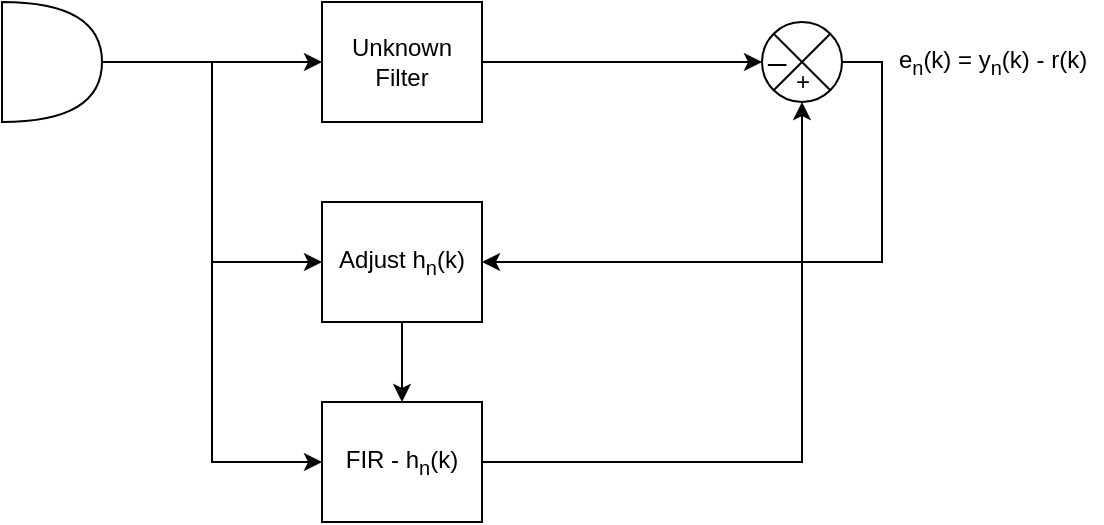 <mxfile version="12.3.1" type="device" pages="1"><diagram id="l3aQV5toGX1OsmfnAfUa" name="Page-1"><mxGraphModel dx="904" dy="535" grid="1" gridSize="10" guides="1" tooltips="1" connect="1" arrows="1" fold="1" page="1" pageScale="1" pageWidth="1100" pageHeight="850" math="0" shadow="0"><root><mxCell id="0"/><mxCell id="1" parent="0"/><mxCell id="rdYT7adzK3yMy9rj-B3q-7" style="edgeStyle=orthogonalEdgeStyle;rounded=0;orthogonalLoop=1;jettySize=auto;html=1;exitX=1;exitY=0.5;exitDx=0;exitDy=0;entryX=0;entryY=0.5;entryDx=0;entryDy=0;entryPerimeter=0;" edge="1" parent="1" source="rdYT7adzK3yMy9rj-B3q-1" target="rdYT7adzK3yMy9rj-B3q-6"><mxGeometry relative="1" as="geometry"/></mxCell><mxCell id="rdYT7adzK3yMy9rj-B3q-1" value="Unknown&lt;br&gt;Filter" style="rounded=0;whiteSpace=wrap;html=1;" vertex="1" parent="1"><mxGeometry x="320" y="120" width="80" height="60" as="geometry"/></mxCell><mxCell id="rdYT7adzK3yMy9rj-B3q-17" style="edgeStyle=orthogonalEdgeStyle;rounded=0;orthogonalLoop=1;jettySize=auto;html=1;exitX=1;exitY=0.5;exitDx=0;exitDy=0;entryX=0.5;entryY=1;entryDx=0;entryDy=0;entryPerimeter=0;" edge="1" parent="1" source="rdYT7adzK3yMy9rj-B3q-2" target="rdYT7adzK3yMy9rj-B3q-6"><mxGeometry relative="1" as="geometry"/></mxCell><mxCell id="rdYT7adzK3yMy9rj-B3q-2" value="FIR - h&lt;sub&gt;n&lt;/sub&gt;(k)" style="rounded=0;whiteSpace=wrap;html=1;" vertex="1" parent="1"><mxGeometry x="320" y="320" width="80" height="60" as="geometry"/></mxCell><mxCell id="rdYT7adzK3yMy9rj-B3q-23" style="edgeStyle=orthogonalEdgeStyle;rounded=0;orthogonalLoop=1;jettySize=auto;html=1;exitX=0.5;exitY=1;exitDx=0;exitDy=0;entryX=0.5;entryY=0;entryDx=0;entryDy=0;" edge="1" parent="1" source="rdYT7adzK3yMy9rj-B3q-3" target="rdYT7adzK3yMy9rj-B3q-2"><mxGeometry relative="1" as="geometry"/></mxCell><mxCell id="rdYT7adzK3yMy9rj-B3q-3" value="Adjust h&lt;sub&gt;n&lt;/sub&gt;(k)" style="rounded=0;whiteSpace=wrap;html=1;" vertex="1" parent="1"><mxGeometry x="320" y="220" width="80" height="60" as="geometry"/></mxCell><mxCell id="rdYT7adzK3yMy9rj-B3q-15" value="" style="group" vertex="1" connectable="0" parent="1"><mxGeometry x="539" y="130" width="41" height="40" as="geometry"/></mxCell><mxCell id="rdYT7adzK3yMy9rj-B3q-6" value="" style="verticalLabelPosition=bottom;verticalAlign=top;html=1;shape=mxgraph.flowchart.or;" vertex="1" parent="rdYT7adzK3yMy9rj-B3q-15"><mxGeometry x="1" width="40" height="40" as="geometry"/></mxCell><mxCell id="rdYT7adzK3yMy9rj-B3q-10" value="&lt;font style=&quot;font-size: 16px&quot;&gt;_&lt;/font&gt;" style="text;html=1;align=center;verticalAlign=middle;resizable=0;points=[];;autosize=1;rotation=-180;" vertex="1" parent="rdYT7adzK3yMy9rj-B3q-15"><mxGeometry y="20" width="19" height="20" as="geometry"/></mxCell><mxCell id="rdYT7adzK3yMy9rj-B3q-11" value="&lt;font&gt;+&lt;br&gt;&lt;/font&gt;" style="text;html=1;align=center;verticalAlign=middle;resizable=0;points=[];;autosize=1;" vertex="1" parent="rdYT7adzK3yMy9rj-B3q-15"><mxGeometry x="11" y="20" width="20" height="20" as="geometry"/></mxCell><mxCell id="rdYT7adzK3yMy9rj-B3q-18" style="edgeStyle=orthogonalEdgeStyle;rounded=0;orthogonalLoop=1;jettySize=auto;html=1;exitX=1;exitY=0.5;exitDx=0;exitDy=0;exitPerimeter=0;entryX=1;entryY=0.5;entryDx=0;entryDy=0;" edge="1" parent="1" source="rdYT7adzK3yMy9rj-B3q-6" target="rdYT7adzK3yMy9rj-B3q-3"><mxGeometry relative="1" as="geometry"/></mxCell><mxCell id="rdYT7adzK3yMy9rj-B3q-20" style="edgeStyle=orthogonalEdgeStyle;rounded=0;orthogonalLoop=1;jettySize=auto;html=1;exitX=1;exitY=0.5;exitDx=0;exitDy=0;exitPerimeter=0;entryX=0;entryY=0.5;entryDx=0;entryDy=0;" edge="1" parent="1" source="rdYT7adzK3yMy9rj-B3q-19" target="rdYT7adzK3yMy9rj-B3q-1"><mxGeometry relative="1" as="geometry"/></mxCell><mxCell id="rdYT7adzK3yMy9rj-B3q-21" style="edgeStyle=orthogonalEdgeStyle;rounded=0;orthogonalLoop=1;jettySize=auto;html=1;exitX=1;exitY=0.5;exitDx=0;exitDy=0;exitPerimeter=0;entryX=0;entryY=0.5;entryDx=0;entryDy=0;" edge="1" parent="1" source="rdYT7adzK3yMy9rj-B3q-19" target="rdYT7adzK3yMy9rj-B3q-3"><mxGeometry relative="1" as="geometry"/></mxCell><mxCell id="rdYT7adzK3yMy9rj-B3q-22" style="edgeStyle=orthogonalEdgeStyle;rounded=0;orthogonalLoop=1;jettySize=auto;html=1;exitX=1;exitY=0.5;exitDx=0;exitDy=0;exitPerimeter=0;entryX=0;entryY=0.5;entryDx=0;entryDy=0;" edge="1" parent="1" source="rdYT7adzK3yMy9rj-B3q-19" target="rdYT7adzK3yMy9rj-B3q-2"><mxGeometry relative="1" as="geometry"/></mxCell><mxCell id="rdYT7adzK3yMy9rj-B3q-19" value="" style="shape=or;whiteSpace=wrap;html=1;" vertex="1" parent="1"><mxGeometry x="160" y="120" width="50" height="60" as="geometry"/></mxCell><mxCell id="rdYT7adzK3yMy9rj-B3q-24" value="e&lt;sub&gt;n&lt;/sub&gt;(k) = y&lt;sub&gt;n&lt;/sub&gt;(k) - r(k)" style="text;html=1;align=center;verticalAlign=middle;resizable=0;points=[];;autosize=1;" vertex="1" parent="1"><mxGeometry x="600" y="140" width="110" height="20" as="geometry"/></mxCell></root></mxGraphModel></diagram></mxfile>